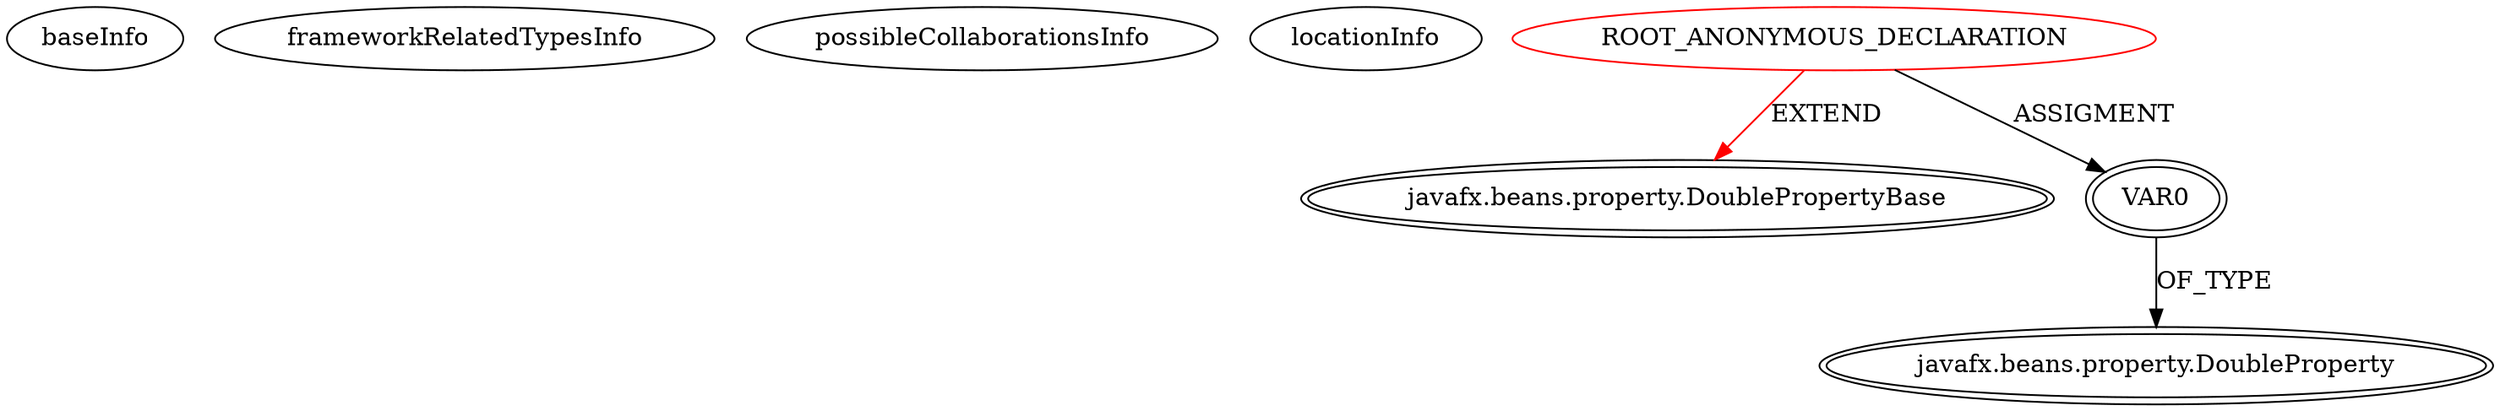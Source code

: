 digraph {
baseInfo[graphId=1682,category="extension_graph",isAnonymous=true,possibleRelation=false]
frameworkRelatedTypesInfo[0="javafx.beans.property.DoublePropertyBase"]
possibleCollaborationsInfo[]
locationInfo[projectName="abuczko-JFXDockManager",filePath="/abuczko-JFXDockManager/JFXDockManager-master/JFXDockManager/src/controller/DockPanel.java",contextSignature="javafx.beans.property.DoubleProperty prefWidthProperty()",graphId="1682"]
0[label="ROOT_ANONYMOUS_DECLARATION",vertexType="ROOT_ANONYMOUS_DECLARATION",isFrameworkType=false,color=red]
1[label="javafx.beans.property.DoublePropertyBase",vertexType="FRAMEWORK_CLASS_TYPE",isFrameworkType=true,peripheries=2]
2[label="VAR0",vertexType="OUTSIDE_VARIABLE_EXPRESION",isFrameworkType=true,peripheries=2]
3[label="javafx.beans.property.DoubleProperty",vertexType="FRAMEWORK_CLASS_TYPE",isFrameworkType=true,peripheries=2]
0->1[label="EXTEND",color=red]
0->2[label="ASSIGMENT"]
2->3[label="OF_TYPE"]
}
